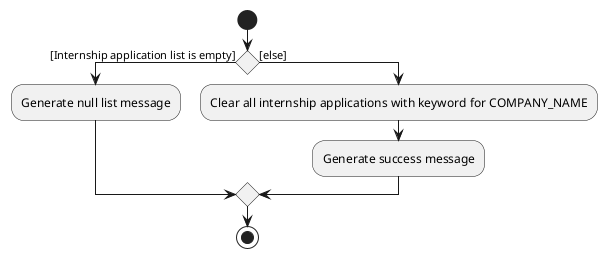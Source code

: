 @startuml
start
if () then ([Internship application list is empty])
:Generate null list message;
else ([else])
:Clear all internship applications with keyword for COMPANY_NAME;
:Generate success message;
endif
stop
@enduml
